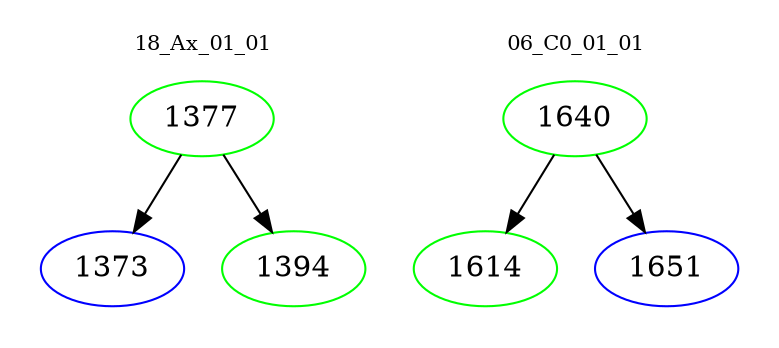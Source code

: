 digraph{
subgraph cluster_0 {
color = white
label = "18_Ax_01_01";
fontsize=10;
T0_1377 [label="1377", color="green"]
T0_1377 -> T0_1373 [color="black"]
T0_1373 [label="1373", color="blue"]
T0_1377 -> T0_1394 [color="black"]
T0_1394 [label="1394", color="green"]
}
subgraph cluster_1 {
color = white
label = "06_C0_01_01";
fontsize=10;
T1_1640 [label="1640", color="green"]
T1_1640 -> T1_1614 [color="black"]
T1_1614 [label="1614", color="green"]
T1_1640 -> T1_1651 [color="black"]
T1_1651 [label="1651", color="blue"]
}
}
